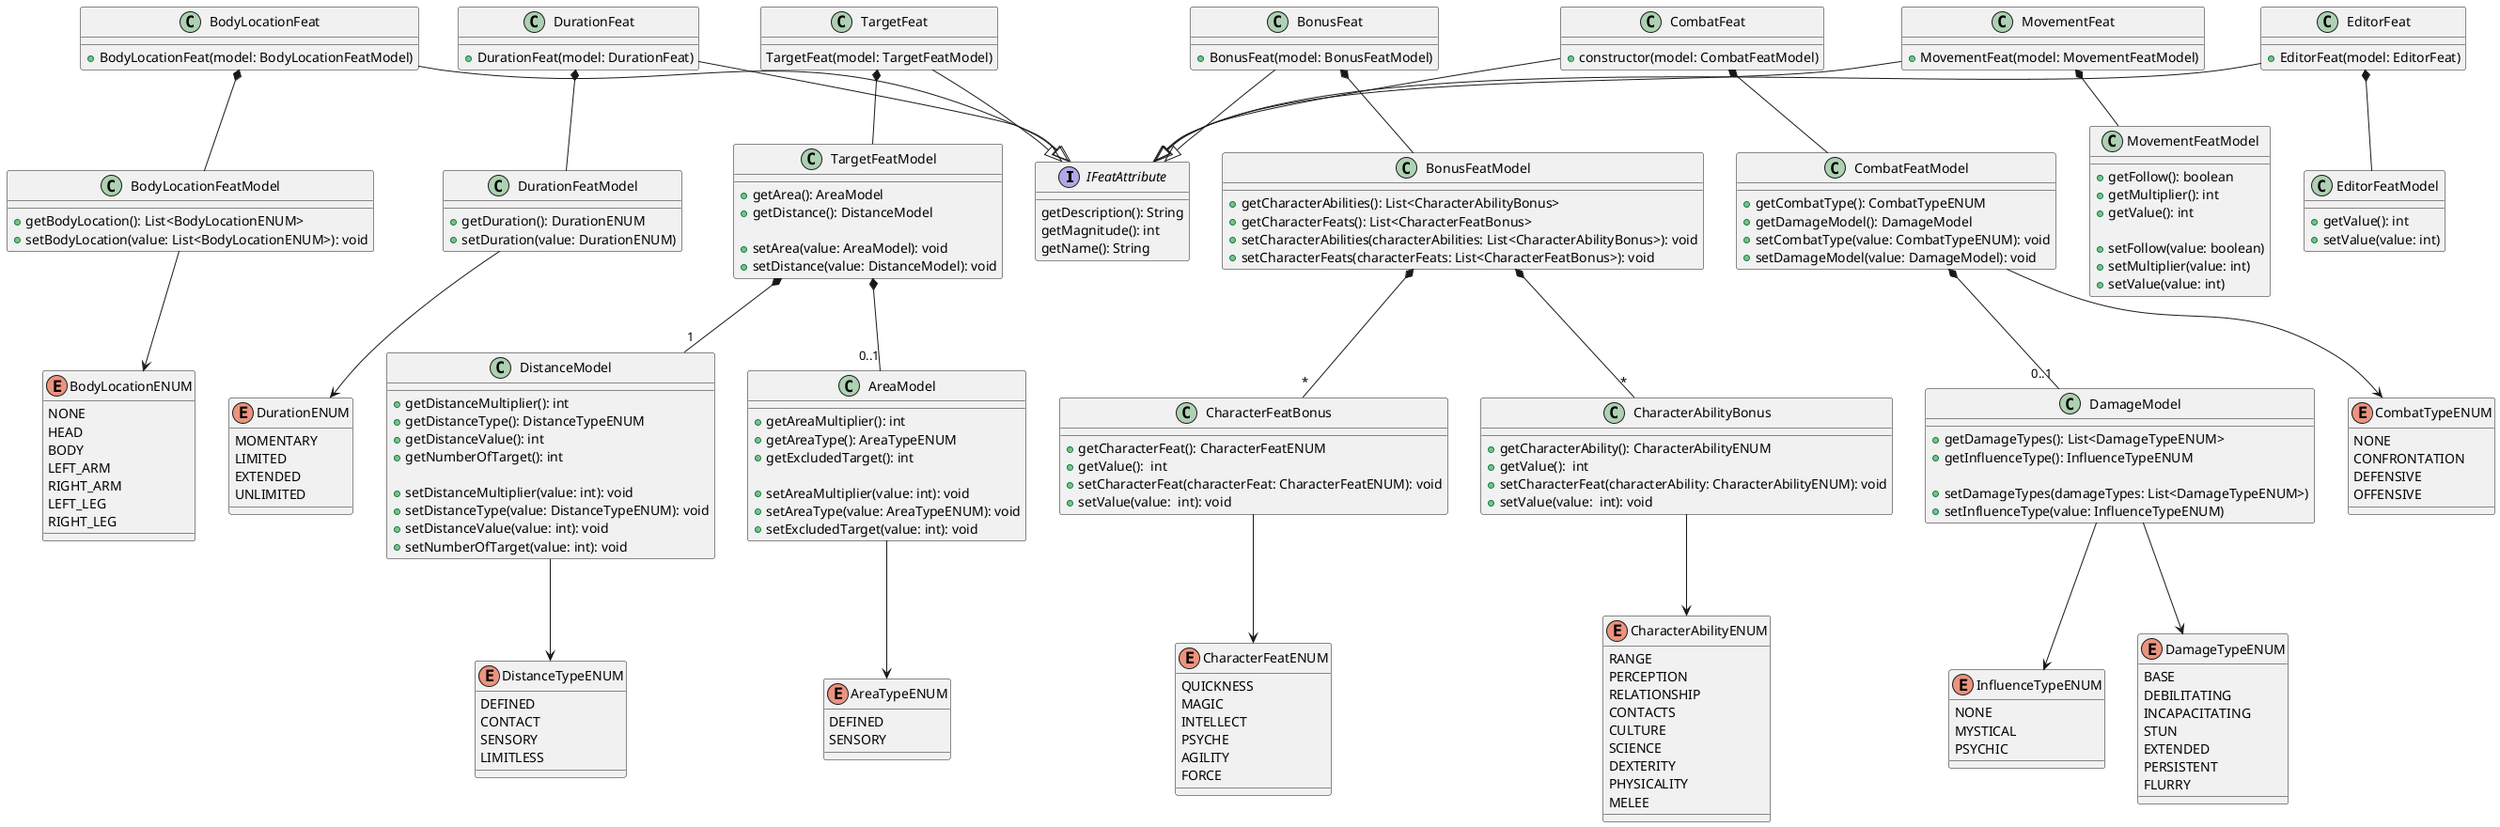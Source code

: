 
@startuml

interface IFeatAttribute {
        getDescription(): String
        getMagnitude(): int
        getName(): String
}

enum BodyLocationENUM {
        NONE
        HEAD
        BODY
        LEFT_ARM
        RIGHT_ARM
        LEFT_LEG
        RIGHT_LEG
}
class BodyLocationFeatModel {
        + getBodyLocation(): List<BodyLocationENUM>
        + setBodyLocation(value: List<BodyLocationENUM>): void
}
BodyLocationFeatModel --> BodyLocationENUM

class BodyLocationFeat {
        + BodyLocationFeat(model: BodyLocationFeatModel)
}
BodyLocationFeat --|> IFeatAttribute
BodyLocationFeat *-- BodyLocationFeatModel 

enum DurationENUM {
        MOMENTARY
        LIMITED
        EXTENDED
        UNLIMITED
}
class DurationFeatModel {
        + getDuration(): DurationENUM
        + setDuration(value: DurationENUM)
}
DurationFeatModel --> DurationENUM

class DurationFeat {
        + DurationFeat(model: DurationFeat)
}
DurationFeat --|> IFeatAttribute
DurationFeat *-- DurationFeatModel

class TargetFeatModel {
        + getArea(): AreaModel
        + getDistance(): DistanceModel

        + setArea(value: AreaModel): void        
        + setDistance(value: DistanceModel): void
}
TargetFeatModel *-- "1" DistanceModel
TargetFeatModel *-- "0..1" AreaModel

class TargetFeat {
        TargetFeat(model: TargetFeatModel)
}
TargetFeat --|> IFeatAttribute
TargetFeat *-- TargetFeatModel

enum DistanceTypeENUM {
        DEFINED
        CONTACT
        SENSORY
        LIMITLESS
}
class DistanceModel  {
        + getDistanceMultiplier(): int
        + getDistanceType(): DistanceTypeENUM
        + getDistanceValue(): int
        + getNumberOfTarget(): int
        
        + setDistanceMultiplier(value: int): void
        + setDistanceType(value: DistanceTypeENUM): void
        + setDistanceValue(value: int): void
        + setNumberOfTarget(value: int): void
}
DistanceModel --> DistanceTypeENUM

enum AreaTypeENUM {
        DEFINED
        SENSORY
}
class AreaModel {
        + getAreaMultiplier(): int
        + getAreaType(): AreaTypeENUM
        + getExcludedTarget(): int

        + setAreaMultiplier(value: int): void
        + setAreaType(value: AreaTypeENUM): void
        + setExcludedTarget(value: int): void
}
AreaModel --> AreaTypeENUM



enum CharacterFeatENUM {
        QUICKNESS
        MAGIC
        INTELLECT
        PSYCHE
        AGILITY
        FORCE
}
class CharacterFeatBonus {
        + getCharacterFeat(): CharacterFeatENUM
        + getValue():  int
        + setCharacterFeat(characterFeat: CharacterFeatENUM): void
        + setValue(value:  int): void
}
CharacterFeatBonus --> CharacterFeatENUM

enum CharacterAbilityENUM {
        RANGE
        PERCEPTION
        RELATIONSHIP
        CONTACTS
        CULTURE
        SCIENCE
        DEXTERITY
        PHYSICALITY
        MELEE
}
class CharacterAbilityBonus {
        + getCharacterAbility(): CharacterAbilityENUM
        + getValue():  int
        + setCharacterFeat(characterAbility: CharacterAbilityENUM): void
        + setValue(value:  int): void
}
CharacterAbilityBonus --> CharacterAbilityENUM

class BonusFeatModel {
        + getCharacterAbilities(): List<CharacterAbilityBonus>
        + getCharacterFeats(): List<CharacterFeatBonus>
        + setCharacterAbilities(characterAbilities: List<CharacterAbilityBonus>): void
        + setCharacterFeats(characterFeats: List<CharacterFeatBonus>): void
}
BonusFeatModel *-- "*" CharacterAbilityBonus
BonusFeatModel *-- "*" CharacterFeatBonus

class BonusFeat {
        + BonusFeat(model: BonusFeatModel)
}
BonusFeat --|> IFeatAttribute
BonusFeat *-- BonusFeatModel


enum InfluenceTypeENUM {
        NONE
        MYSTICAL
        PSYCHIC
}
enum DamageTypeENUM {
        BASE
        DEBILITATING
        INCAPACITATING
        STUN
        EXTENDED
        PERSISTENT
        FLURRY
}
class DamageModel {
        + getDamageTypes(): List<DamageTypeENUM>
        + getInfluenceType(): InfluenceTypeENUM

        + setDamageTypes(damageTypes: List<DamageTypeENUM>)
        + setInfluenceType(value: InfluenceTypeENUM)
}
DamageModel --> InfluenceTypeENUM
DamageModel --> DamageTypeENUM

enum CombatTypeENUM {
        NONE
        CONFRONTATION
        DEFENSIVE
        OFFENSIVE
}
class CombatFeatModel {
        + getCombatType(): CombatTypeENUM
        + getDamageModel(): DamageModel
        + setCombatType(value: CombatTypeENUM): void
        + setDamageModel(value: DamageModel): void 
}
CombatFeatModel --> CombatTypeENUM
CombatFeatModel *-- "0..1" DamageModel

class CombatFeat {
        + constructor(model: CombatFeatModel)
}
CombatFeat --|> IFeatAttribute
CombatFeat *-- CombatFeatModel

class MovementFeatModel {
        + getFollow(): boolean
        + getMultiplier(): int
        + getValue(): int
        
        + setFollow(value: boolean)
        + setMultiplier(value: int)
        + setValue(value: int)
}
class MovementFeat {
        + MovementFeat(model: MovementFeatModel)
}
MovementFeat --|> IFeatAttribute
MovementFeat *-- MovementFeatModel


class EditorFeatModel {
        + getValue(): int
        + setValue(value: int)
}
class EditorFeat {
        + EditorFeat(model: EditorFeat)
}

EditorFeat --|> IFeatAttribute
EditorFeat *-- EditorFeatModel

@enduml
